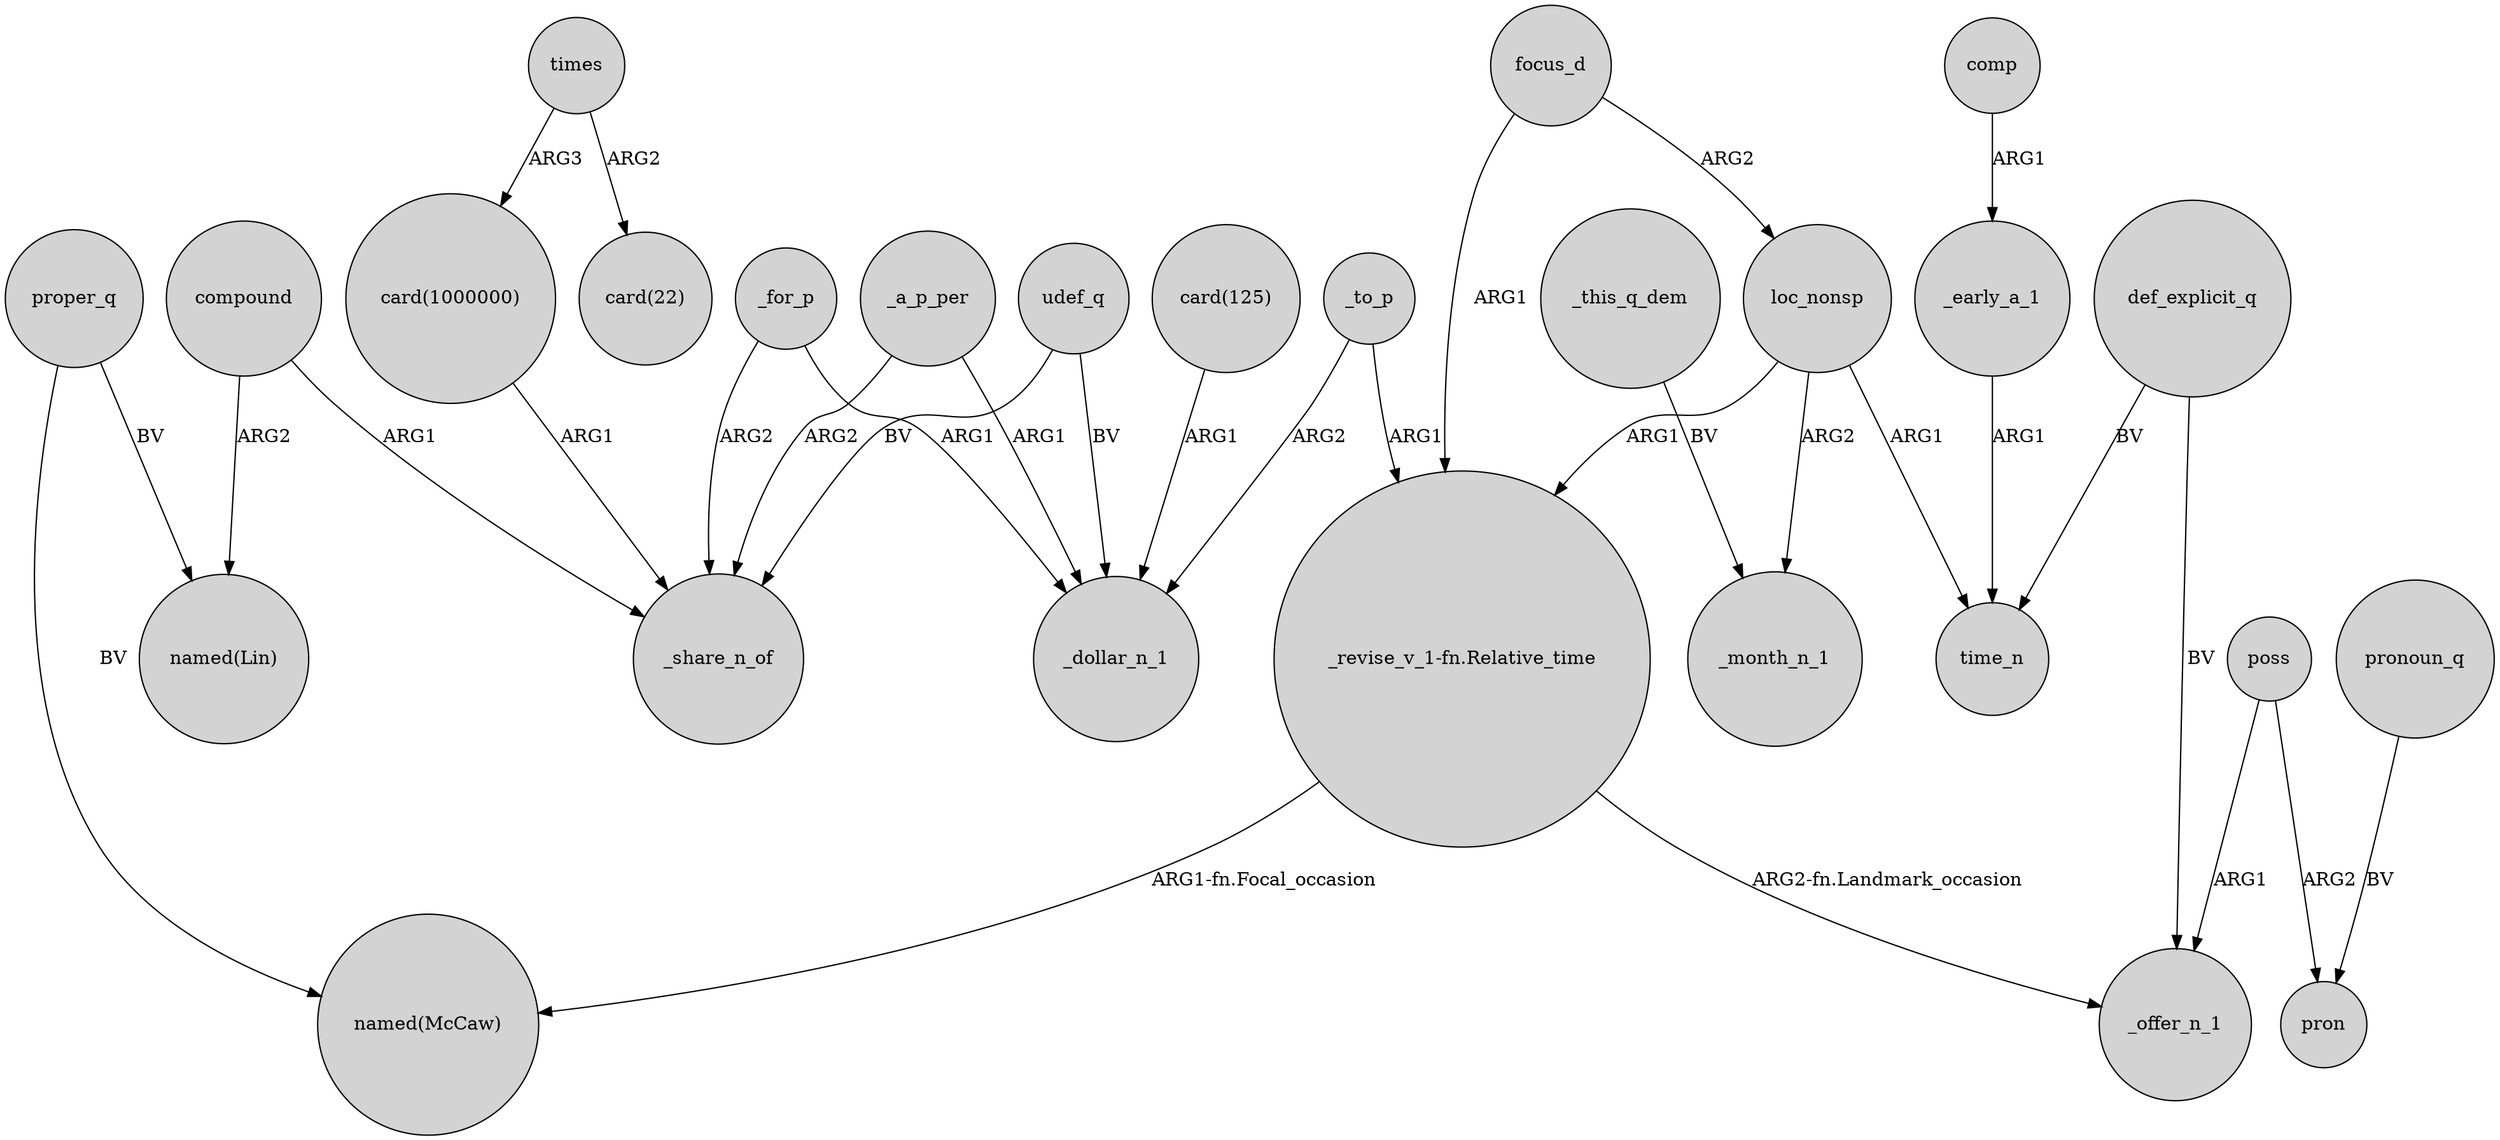 digraph {
	node [shape=circle style=filled]
	_early_a_1 -> time_n [label=ARG1]
	_for_p -> _share_n_of [label=ARG2]
	compound -> _share_n_of [label=ARG1]
	proper_q -> "named(Lin)" [label=BV]
	times -> "card(1000000)" [label=ARG3]
	focus_d -> "_revise_v_1-fn.Relative_time" [label=ARG1]
	comp -> _early_a_1 [label=ARG1]
	proper_q -> "named(McCaw)" [label=BV]
	_to_p -> _dollar_n_1 [label=ARG2]
	focus_d -> loc_nonsp [label=ARG2]
	loc_nonsp -> _month_n_1 [label=ARG2]
	pronoun_q -> pron [label=BV]
	poss -> _offer_n_1 [label=ARG1]
	"_revise_v_1-fn.Relative_time" -> "named(McCaw)" [label="ARG1-fn.Focal_occasion"]
	poss -> pron [label=ARG2]
	_a_p_per -> _share_n_of [label=ARG2]
	times -> "card(22)" [label=ARG2]
	udef_q -> _share_n_of [label=BV]
	udef_q -> _dollar_n_1 [label=BV]
	compound -> "named(Lin)" [label=ARG2]
	def_explicit_q -> _offer_n_1 [label=BV]
	_for_p -> _dollar_n_1 [label=ARG1]
	_to_p -> "_revise_v_1-fn.Relative_time" [label=ARG1]
	loc_nonsp -> time_n [label=ARG1]
	_this_q_dem -> _month_n_1 [label=BV]
	"card(1000000)" -> _share_n_of [label=ARG1]
	_a_p_per -> _dollar_n_1 [label=ARG1]
	def_explicit_q -> time_n [label=BV]
	loc_nonsp -> "_revise_v_1-fn.Relative_time" [label=ARG1]
	"_revise_v_1-fn.Relative_time" -> _offer_n_1 [label="ARG2-fn.Landmark_occasion"]
	"card(125)" -> _dollar_n_1 [label=ARG1]
}
